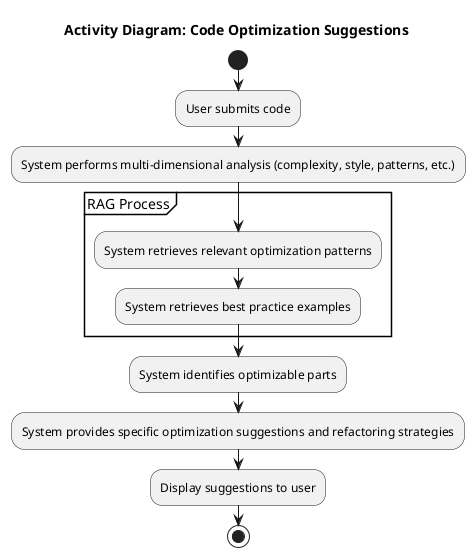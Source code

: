 @startuml
title Activity Diagram: Code Optimization Suggestions

start
:User submits code;
:System performs multi-dimensional analysis (complexity, style, patterns, etc.);
partition RAG Process {
  :System retrieves relevant optimization patterns;
  :System retrieves best practice examples;
}
:System identifies optimizable parts;
:System provides specific optimization suggestions and refactoring strategies;
:Display suggestions to user;
stop

@enduml